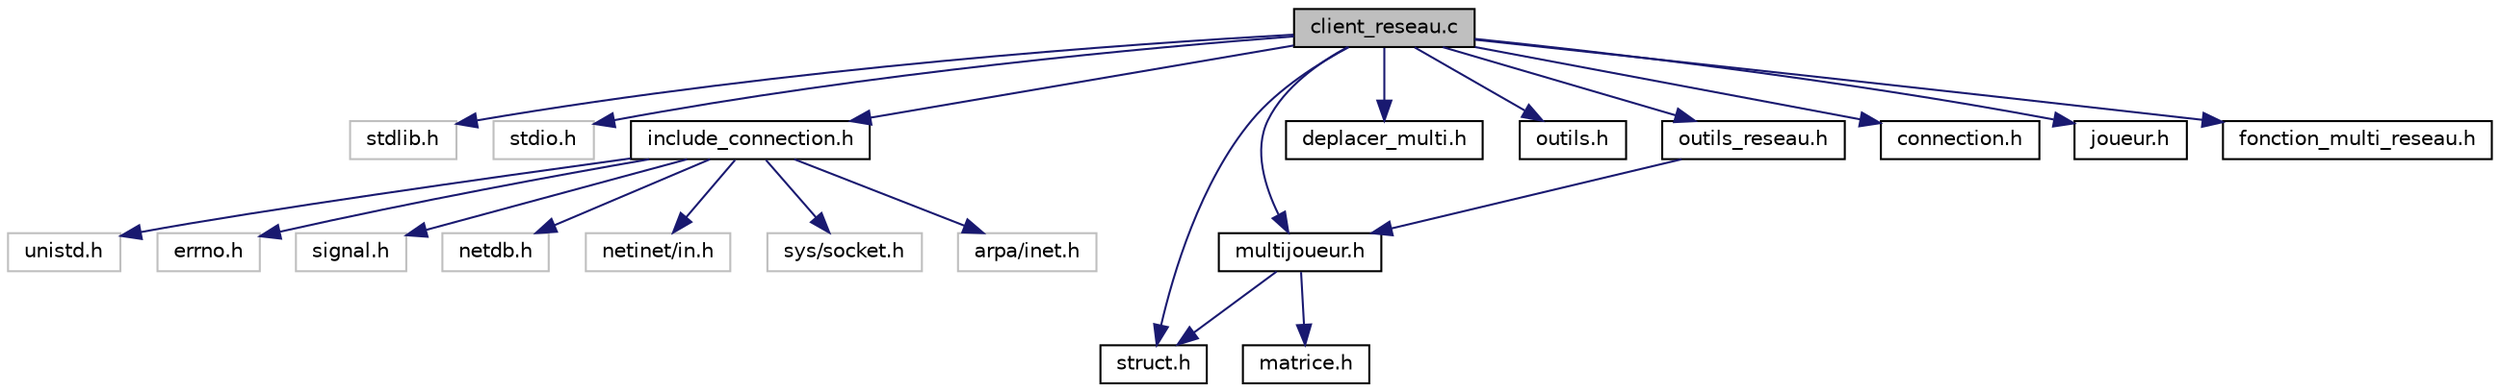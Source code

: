 digraph "client_reseau.c"
{
  edge [fontname="Helvetica",fontsize="10",labelfontname="Helvetica",labelfontsize="10"];
  node [fontname="Helvetica",fontsize="10",shape=record];
  Node1 [label="client_reseau.c",height=0.2,width=0.4,color="black", fillcolor="grey75", style="filled", fontcolor="black"];
  Node1 -> Node2 [color="midnightblue",fontsize="10",style="solid"];
  Node2 [label="stdlib.h",height=0.2,width=0.4,color="grey75", fillcolor="white", style="filled"];
  Node1 -> Node3 [color="midnightblue",fontsize="10",style="solid"];
  Node3 [label="stdio.h",height=0.2,width=0.4,color="grey75", fillcolor="white", style="filled"];
  Node1 -> Node4 [color="midnightblue",fontsize="10",style="solid"];
  Node4 [label="include_connection.h",height=0.2,width=0.4,color="black", fillcolor="white", style="filled",URL="$include__connection_8h_source.html"];
  Node4 -> Node5 [color="midnightblue",fontsize="10",style="solid"];
  Node5 [label="unistd.h",height=0.2,width=0.4,color="grey75", fillcolor="white", style="filled"];
  Node4 -> Node6 [color="midnightblue",fontsize="10",style="solid"];
  Node6 [label="errno.h",height=0.2,width=0.4,color="grey75", fillcolor="white", style="filled"];
  Node4 -> Node7 [color="midnightblue",fontsize="10",style="solid"];
  Node7 [label="signal.h",height=0.2,width=0.4,color="grey75", fillcolor="white", style="filled"];
  Node4 -> Node8 [color="midnightblue",fontsize="10",style="solid"];
  Node8 [label="netdb.h",height=0.2,width=0.4,color="grey75", fillcolor="white", style="filled"];
  Node4 -> Node9 [color="midnightblue",fontsize="10",style="solid"];
  Node9 [label="netinet/in.h",height=0.2,width=0.4,color="grey75", fillcolor="white", style="filled"];
  Node4 -> Node10 [color="midnightblue",fontsize="10",style="solid"];
  Node10 [label="sys/socket.h",height=0.2,width=0.4,color="grey75", fillcolor="white", style="filled"];
  Node4 -> Node11 [color="midnightblue",fontsize="10",style="solid"];
  Node11 [label="arpa/inet.h",height=0.2,width=0.4,color="grey75", fillcolor="white", style="filled"];
  Node1 -> Node12 [color="midnightblue",fontsize="10",style="solid"];
  Node12 [label="multijoueur.h",height=0.2,width=0.4,color="black", fillcolor="white", style="filled",URL="$multijoueur_8h_source.html"];
  Node12 -> Node13 [color="midnightblue",fontsize="10",style="solid"];
  Node13 [label="struct.h",height=0.2,width=0.4,color="black", fillcolor="white", style="filled",URL="$struct_8h_source.html"];
  Node12 -> Node14 [color="midnightblue",fontsize="10",style="solid"];
  Node14 [label="matrice.h",height=0.2,width=0.4,color="black", fillcolor="white", style="filled",URL="$matrice_8h_source.html"];
  Node1 -> Node15 [color="midnightblue",fontsize="10",style="solid"];
  Node15 [label="deplacer_multi.h",height=0.2,width=0.4,color="black", fillcolor="white", style="filled",URL="$deplacer__multi_8h_source.html"];
  Node1 -> Node16 [color="midnightblue",fontsize="10",style="solid"];
  Node16 [label="outils.h",height=0.2,width=0.4,color="black", fillcolor="white", style="filled",URL="$outils_8h_source.html"];
  Node1 -> Node17 [color="midnightblue",fontsize="10",style="solid"];
  Node17 [label="outils_reseau.h",height=0.2,width=0.4,color="black", fillcolor="white", style="filled",URL="$outils__reseau_8h_source.html"];
  Node17 -> Node12 [color="midnightblue",fontsize="10",style="solid"];
  Node1 -> Node18 [color="midnightblue",fontsize="10",style="solid"];
  Node18 [label="connection.h",height=0.2,width=0.4,color="black", fillcolor="white", style="filled",URL="$connection_8h_source.html"];
  Node1 -> Node19 [color="midnightblue",fontsize="10",style="solid"];
  Node19 [label="joueur.h",height=0.2,width=0.4,color="black", fillcolor="white", style="filled",URL="$joueur_8h_source.html"];
  Node1 -> Node13 [color="midnightblue",fontsize="10",style="solid"];
  Node1 -> Node20 [color="midnightblue",fontsize="10",style="solid"];
  Node20 [label="fonction_multi_reseau.h",height=0.2,width=0.4,color="black", fillcolor="white", style="filled",URL="$fonction__multi__reseau_8h_source.html"];
}
